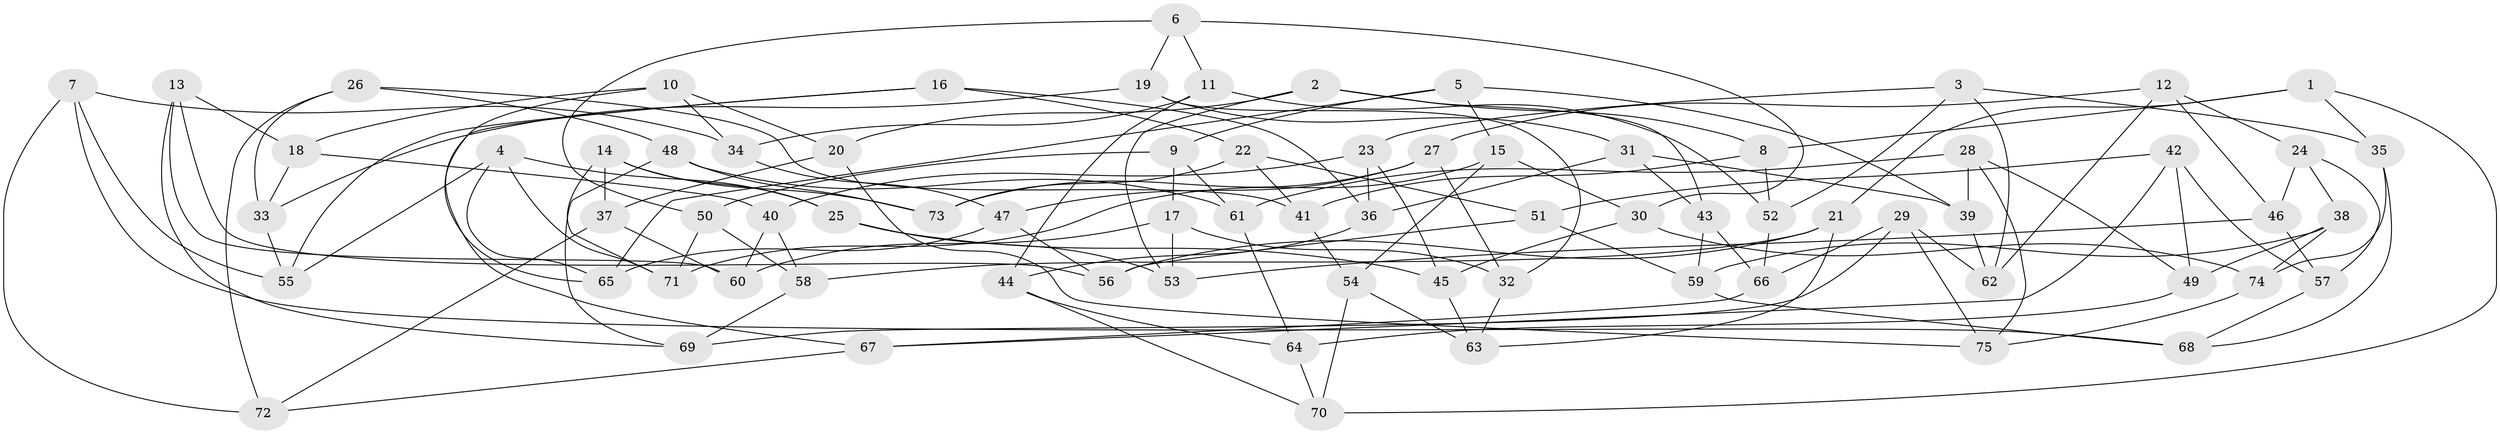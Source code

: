 // Generated by graph-tools (version 1.1) at 2025/11/02/27/25 16:11:48]
// undirected, 75 vertices, 150 edges
graph export_dot {
graph [start="1"]
  node [color=gray90,style=filled];
  1;
  2;
  3;
  4;
  5;
  6;
  7;
  8;
  9;
  10;
  11;
  12;
  13;
  14;
  15;
  16;
  17;
  18;
  19;
  20;
  21;
  22;
  23;
  24;
  25;
  26;
  27;
  28;
  29;
  30;
  31;
  32;
  33;
  34;
  35;
  36;
  37;
  38;
  39;
  40;
  41;
  42;
  43;
  44;
  45;
  46;
  47;
  48;
  49;
  50;
  51;
  52;
  53;
  54;
  55;
  56;
  57;
  58;
  59;
  60;
  61;
  62;
  63;
  64;
  65;
  66;
  67;
  68;
  69;
  70;
  71;
  72;
  73;
  74;
  75;
  1 -- 21;
  1 -- 35;
  1 -- 70;
  1 -- 8;
  2 -- 20;
  2 -- 8;
  2 -- 53;
  2 -- 43;
  3 -- 23;
  3 -- 62;
  3 -- 35;
  3 -- 52;
  4 -- 71;
  4 -- 65;
  4 -- 25;
  4 -- 55;
  5 -- 65;
  5 -- 15;
  5 -- 39;
  5 -- 9;
  6 -- 50;
  6 -- 19;
  6 -- 11;
  6 -- 30;
  7 -- 72;
  7 -- 34;
  7 -- 55;
  7 -- 68;
  8 -- 52;
  8 -- 41;
  9 -- 17;
  9 -- 50;
  9 -- 61;
  10 -- 18;
  10 -- 20;
  10 -- 34;
  10 -- 65;
  11 -- 34;
  11 -- 44;
  11 -- 52;
  12 -- 62;
  12 -- 46;
  12 -- 27;
  12 -- 24;
  13 -- 56;
  13 -- 69;
  13 -- 18;
  13 -- 60;
  14 -- 71;
  14 -- 37;
  14 -- 25;
  14 -- 73;
  15 -- 30;
  15 -- 71;
  15 -- 54;
  16 -- 36;
  16 -- 67;
  16 -- 55;
  16 -- 22;
  17 -- 60;
  17 -- 53;
  17 -- 32;
  18 -- 33;
  18 -- 40;
  19 -- 31;
  19 -- 33;
  19 -- 32;
  20 -- 75;
  20 -- 37;
  21 -- 56;
  21 -- 63;
  21 -- 58;
  22 -- 41;
  22 -- 73;
  22 -- 51;
  23 -- 40;
  23 -- 36;
  23 -- 45;
  24 -- 46;
  24 -- 57;
  24 -- 38;
  25 -- 53;
  25 -- 45;
  26 -- 41;
  26 -- 33;
  26 -- 72;
  26 -- 48;
  27 -- 47;
  27 -- 73;
  27 -- 32;
  28 -- 49;
  28 -- 75;
  28 -- 61;
  28 -- 39;
  29 -- 66;
  29 -- 69;
  29 -- 75;
  29 -- 62;
  30 -- 74;
  30 -- 45;
  31 -- 36;
  31 -- 39;
  31 -- 43;
  32 -- 63;
  33 -- 55;
  34 -- 47;
  35 -- 74;
  35 -- 68;
  36 -- 44;
  37 -- 72;
  37 -- 60;
  38 -- 74;
  38 -- 49;
  38 -- 59;
  39 -- 62;
  40 -- 60;
  40 -- 58;
  41 -- 54;
  42 -- 51;
  42 -- 57;
  42 -- 67;
  42 -- 49;
  43 -- 59;
  43 -- 66;
  44 -- 70;
  44 -- 64;
  45 -- 63;
  46 -- 53;
  46 -- 57;
  47 -- 56;
  47 -- 65;
  48 -- 69;
  48 -- 73;
  48 -- 61;
  49 -- 64;
  50 -- 71;
  50 -- 58;
  51 -- 59;
  51 -- 56;
  52 -- 66;
  54 -- 70;
  54 -- 63;
  57 -- 68;
  58 -- 69;
  59 -- 68;
  61 -- 64;
  64 -- 70;
  66 -- 67;
  67 -- 72;
  74 -- 75;
}

